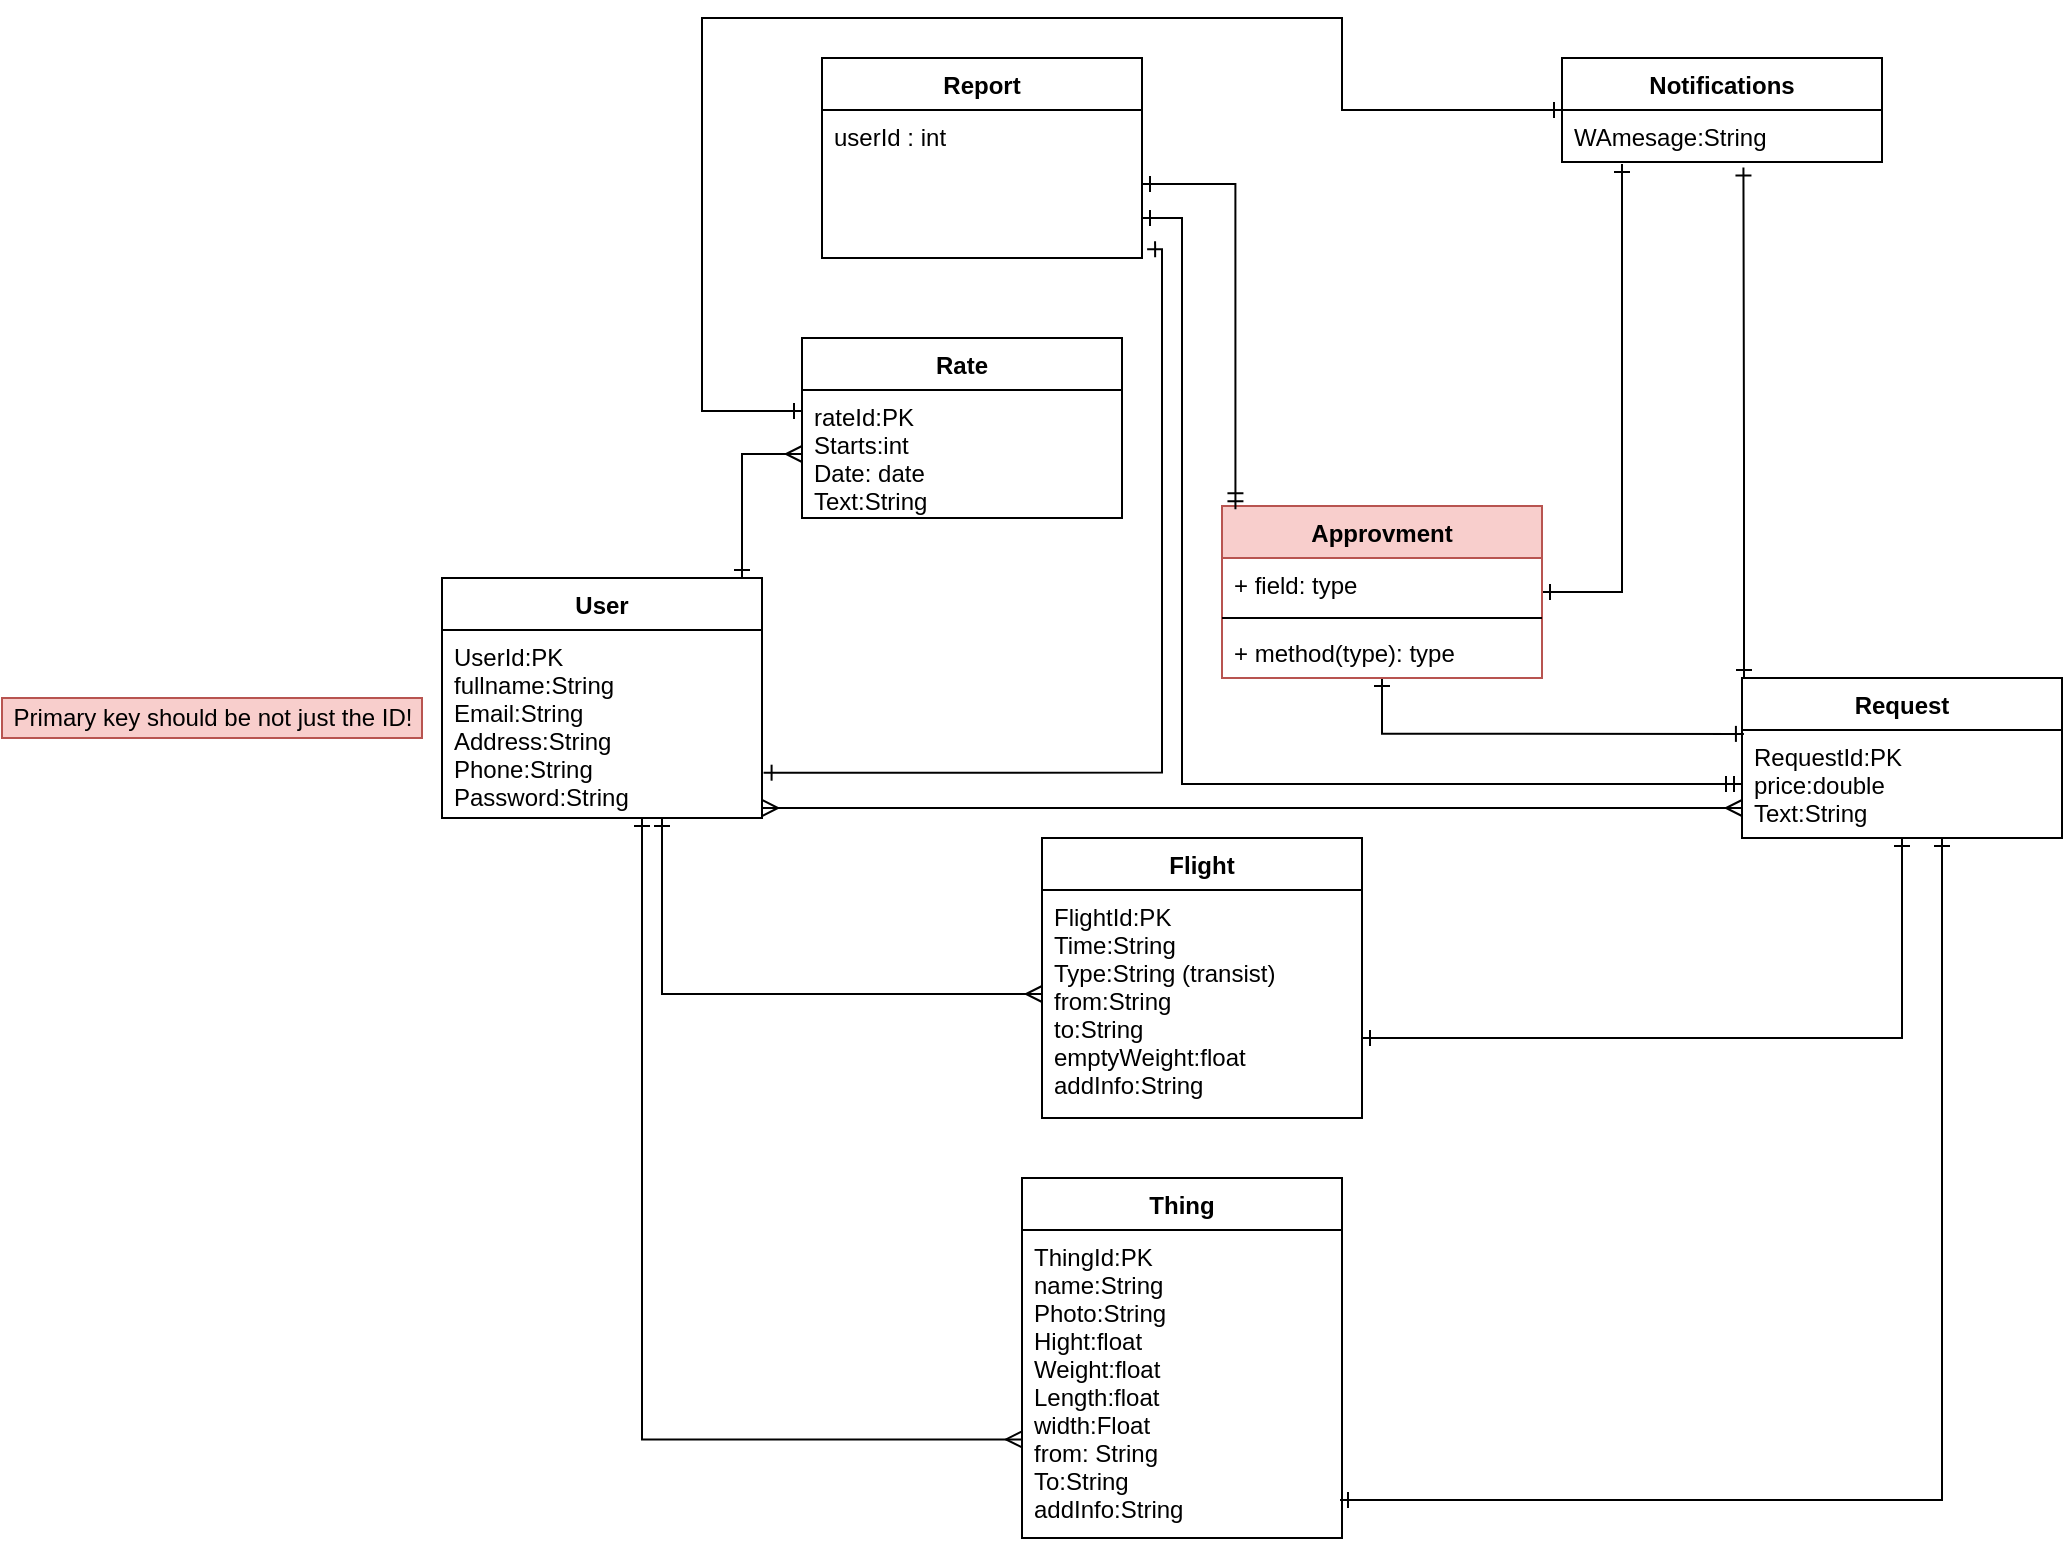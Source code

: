 <mxfile version="14.5.1" type="device"><diagram id="ZjDeFlJOAD9HGxatvLKW" name="Page-1"><mxGraphModel dx="3220" dy="2452" grid="1" gridSize="10" guides="1" tooltips="1" connect="1" arrows="1" fold="1" page="1" pageScale="1" pageWidth="850" pageHeight="1100" math="0" shadow="0"><root><mxCell id="0"/><mxCell id="1" parent="0"/><mxCell id="Koe4_yUoYyO7OFrHba7y-33" style="edgeStyle=orthogonalEdgeStyle;rounded=0;orthogonalLoop=1;jettySize=auto;html=1;entryX=0;entryY=0.68;entryDx=0;entryDy=0;entryPerimeter=0;startArrow=ERone;startFill=0;endArrow=ERmany;endFill=0;" edge="1" parent="1" source="Koe4_yUoYyO7OFrHba7y-1" target="Koe4_yUoYyO7OFrHba7y-6"><mxGeometry relative="1" as="geometry"><Array as="points"><mxPoint x="160" y="631"/></Array></mxGeometry></mxCell><mxCell id="Koe4_yUoYyO7OFrHba7y-1" value="User" style="swimlane;fontStyle=1;align=center;verticalAlign=top;childLayout=stackLayout;horizontal=1;startSize=26;horizontalStack=0;resizeParent=1;resizeParentMax=0;resizeLast=0;collapsible=1;marginBottom=0;" vertex="1" parent="1"><mxGeometry x="60" y="200" width="160" height="120" as="geometry"/></mxCell><mxCell id="Koe4_yUoYyO7OFrHba7y-2" value="UserId:PK&#10;fullname:String&#10;Email:String&#10;Address:String&#10;Phone:String&#10;Password:String" style="text;strokeColor=none;fillColor=none;align=left;verticalAlign=top;spacingLeft=4;spacingRight=4;overflow=hidden;rotatable=0;points=[[0,0.5],[1,0.5]];portConstraint=eastwest;" vertex="1" parent="Koe4_yUoYyO7OFrHba7y-1"><mxGeometry y="26" width="160" height="94" as="geometry"/></mxCell><mxCell id="Koe4_yUoYyO7OFrHba7y-5" value="Thing" style="swimlane;fontStyle=1;align=center;verticalAlign=top;childLayout=stackLayout;horizontal=1;startSize=26;horizontalStack=0;resizeParent=1;resizeParentMax=0;resizeLast=0;collapsible=1;marginBottom=0;" vertex="1" parent="1"><mxGeometry x="350" y="500" width="160" height="180" as="geometry"/></mxCell><mxCell id="Koe4_yUoYyO7OFrHba7y-6" value="ThingId:PK&#10;name:String&#10;Photo:String&#10;Hight:float&#10;Weight:float&#10;Length:float&#10;width:Float&#10;from: String&#10;To:String&#10;addInfo:String" style="text;strokeColor=none;fillColor=none;align=left;verticalAlign=top;spacingLeft=4;spacingRight=4;overflow=hidden;rotatable=0;points=[[0,0.5],[1,0.5]];portConstraint=eastwest;" vertex="1" parent="Koe4_yUoYyO7OFrHba7y-5"><mxGeometry y="26" width="160" height="154" as="geometry"/></mxCell><mxCell id="Koe4_yUoYyO7OFrHba7y-9" value="Flight" style="swimlane;fontStyle=1;align=center;verticalAlign=top;childLayout=stackLayout;horizontal=1;startSize=26;horizontalStack=0;resizeParent=1;resizeParentMax=0;resizeLast=0;collapsible=1;marginBottom=0;" vertex="1" parent="1"><mxGeometry x="360" y="330" width="160" height="140" as="geometry"/></mxCell><mxCell id="Koe4_yUoYyO7OFrHba7y-10" value="FlightId:PK&#10;Time:String&#10;Type:String (transist)&#10;from:String&#10;to:String&#10;emptyWeight:float&#10;addInfo:String" style="text;strokeColor=none;fillColor=none;align=left;verticalAlign=top;spacingLeft=4;spacingRight=4;overflow=hidden;rotatable=0;points=[[0,0.5],[1,0.5]];portConstraint=eastwest;" vertex="1" parent="Koe4_yUoYyO7OFrHba7y-9"><mxGeometry y="26" width="160" height="114" as="geometry"/></mxCell><mxCell id="Koe4_yUoYyO7OFrHba7y-30" style="edgeStyle=orthogonalEdgeStyle;rounded=0;orthogonalLoop=1;jettySize=auto;html=1;startArrow=ERone;startFill=0;endArrow=ERone;endFill=0;" edge="1" parent="1" source="Koe4_yUoYyO7OFrHba7y-13"><mxGeometry relative="1" as="geometry"><mxPoint x="509" y="661" as="targetPoint"/><Array as="points"><mxPoint x="810" y="661"/></Array></mxGeometry></mxCell><mxCell id="Koe4_yUoYyO7OFrHba7y-39" style="edgeStyle=orthogonalEdgeStyle;rounded=0;orthogonalLoop=1;jettySize=auto;html=1;entryX=0.567;entryY=1.107;entryDx=0;entryDy=0;entryPerimeter=0;startArrow=ERone;startFill=0;endArrow=ERone;endFill=0;" edge="1" parent="1" source="Koe4_yUoYyO7OFrHba7y-13" target="Koe4_yUoYyO7OFrHba7y-35"><mxGeometry relative="1" as="geometry"><Array as="points"><mxPoint x="711" y="140"/><mxPoint x="711" y="140"/></Array></mxGeometry></mxCell><mxCell id="Koe4_yUoYyO7OFrHba7y-13" value="Request" style="swimlane;fontStyle=1;align=center;verticalAlign=top;childLayout=stackLayout;horizontal=1;startSize=26;horizontalStack=0;resizeParent=1;resizeParentMax=0;resizeLast=0;collapsible=1;marginBottom=0;" vertex="1" parent="1"><mxGeometry x="710" y="250" width="160" height="80" as="geometry"/></mxCell><mxCell id="Koe4_yUoYyO7OFrHba7y-14" value="RequestId:PK&#10;price:double&#10;Text:String" style="text;strokeColor=none;fillColor=none;align=left;verticalAlign=top;spacingLeft=4;spacingRight=4;overflow=hidden;rotatable=0;points=[[0,0.5],[1,0.5]];portConstraint=eastwest;" vertex="1" parent="Koe4_yUoYyO7OFrHba7y-13"><mxGeometry y="26" width="160" height="54" as="geometry"/></mxCell><mxCell id="Koe4_yUoYyO7OFrHba7y-18" style="edgeStyle=orthogonalEdgeStyle;rounded=0;orthogonalLoop=1;jettySize=auto;html=1;startArrow=ERmany;startFill=0;endArrow=ERone;endFill=0;" edge="1" parent="1" target="Koe4_yUoYyO7OFrHba7y-2"><mxGeometry relative="1" as="geometry"><mxPoint x="360" y="408" as="sourcePoint"/><Array as="points"><mxPoint x="170" y="408"/></Array></mxGeometry></mxCell><mxCell id="Koe4_yUoYyO7OFrHba7y-19" style="edgeStyle=orthogonalEdgeStyle;rounded=0;orthogonalLoop=1;jettySize=auto;html=1;startArrow=ERmany;startFill=0;endArrow=ERmany;endFill=0;" edge="1" parent="1" source="Koe4_yUoYyO7OFrHba7y-2"><mxGeometry relative="1" as="geometry"><mxPoint x="710" y="315" as="targetPoint"/><Array as="points"><mxPoint x="260" y="315"/><mxPoint x="260" y="315"/></Array></mxGeometry></mxCell><mxCell id="Koe4_yUoYyO7OFrHba7y-25" value="Rate" style="swimlane;fontStyle=1;align=center;verticalAlign=top;childLayout=stackLayout;horizontal=1;startSize=26;horizontalStack=0;resizeParent=1;resizeParentMax=0;resizeLast=0;collapsible=1;marginBottom=0;" vertex="1" parent="1"><mxGeometry x="240" y="80" width="160" height="90" as="geometry"/></mxCell><mxCell id="Koe4_yUoYyO7OFrHba7y-26" value="rateId:PK&#10;Starts:int&#10;Date: date&#10;Text:String" style="text;strokeColor=none;fillColor=none;align=left;verticalAlign=top;spacingLeft=4;spacingRight=4;overflow=hidden;rotatable=0;points=[[0,0.5],[1,0.5]];portConstraint=eastwest;" vertex="1" parent="Koe4_yUoYyO7OFrHba7y-25"><mxGeometry y="26" width="160" height="64" as="geometry"/></mxCell><mxCell id="Koe4_yUoYyO7OFrHba7y-29" style="edgeStyle=orthogonalEdgeStyle;rounded=0;orthogonalLoop=1;jettySize=auto;html=1;startArrow=ERone;startFill=0;endArrow=ERmany;endFill=0;" edge="1" parent="1" target="Koe4_yUoYyO7OFrHba7y-26"><mxGeometry relative="1" as="geometry"><mxPoint x="210" y="200" as="sourcePoint"/><Array as="points"><mxPoint x="210" y="200"/><mxPoint x="210" y="138"/></Array></mxGeometry></mxCell><mxCell id="Koe4_yUoYyO7OFrHba7y-31" style="edgeStyle=orthogonalEdgeStyle;rounded=0;orthogonalLoop=1;jettySize=auto;html=1;startArrow=ERone;startFill=0;endArrow=ERone;endFill=0;" edge="1" parent="1" source="Koe4_yUoYyO7OFrHba7y-14"><mxGeometry relative="1" as="geometry"><mxPoint x="520" y="430" as="targetPoint"/><Array as="points"><mxPoint x="680" y="430"/><mxPoint x="520" y="430"/></Array></mxGeometry></mxCell><mxCell id="Koe4_yUoYyO7OFrHba7y-34" value="Notifications" style="swimlane;fontStyle=1;align=center;verticalAlign=top;childLayout=stackLayout;horizontal=1;startSize=26;horizontalStack=0;resizeParent=1;resizeParentMax=0;resizeLast=0;collapsible=1;marginBottom=0;" vertex="1" parent="1"><mxGeometry x="620" y="-60" width="160" height="52" as="geometry"/></mxCell><mxCell id="Koe4_yUoYyO7OFrHba7y-35" value="WAmesage:String&#10;" style="text;strokeColor=none;fillColor=none;align=left;verticalAlign=top;spacingLeft=4;spacingRight=4;overflow=hidden;rotatable=0;points=[[0,0.5],[1,0.5]];portConstraint=eastwest;" vertex="1" parent="Koe4_yUoYyO7OFrHba7y-34"><mxGeometry y="26" width="160" height="26" as="geometry"/></mxCell><mxCell id="Koe4_yUoYyO7OFrHba7y-38" style="edgeStyle=orthogonalEdgeStyle;rounded=0;orthogonalLoop=1;jettySize=auto;html=1;startArrow=ERone;startFill=0;endArrow=ERone;endFill=0;exitX=0;exitY=0.5;exitDx=0;exitDy=0;entryX=0;entryY=0.164;entryDx=0;entryDy=0;entryPerimeter=0;" edge="1" parent="1" source="Koe4_yUoYyO7OFrHba7y-34" target="Koe4_yUoYyO7OFrHba7y-26"><mxGeometry relative="1" as="geometry"><mxPoint x="531" y="-72" as="targetPoint"/><Array as="points"><mxPoint x="510" y="-34"/><mxPoint x="510" y="-80"/><mxPoint x="190" y="-80"/><mxPoint x="190" y="117"/></Array></mxGeometry></mxCell><mxCell id="Koe4_yUoYyO7OFrHba7y-40" value="Primary key should be not just the ID!" style="text;html=1;align=center;verticalAlign=middle;resizable=0;points=[];autosize=1;fillColor=#f8cecc;strokeColor=#b85450;" vertex="1" parent="1"><mxGeometry x="-160" y="260" width="210" height="20" as="geometry"/></mxCell><mxCell id="Koe4_yUoYyO7OFrHba7y-45" style="edgeStyle=orthogonalEdgeStyle;rounded=0;orthogonalLoop=1;jettySize=auto;html=1;entryX=0.006;entryY=0.036;entryDx=0;entryDy=0;entryPerimeter=0;startArrow=ERone;startFill=0;endArrow=ERone;endFill=0;" edge="1" parent="1" source="Koe4_yUoYyO7OFrHba7y-41" target="Koe4_yUoYyO7OFrHba7y-14"><mxGeometry relative="1" as="geometry"/></mxCell><mxCell id="Koe4_yUoYyO7OFrHba7y-46" style="edgeStyle=orthogonalEdgeStyle;rounded=0;orthogonalLoop=1;jettySize=auto;html=1;startArrow=ERone;startFill=0;endArrow=ERone;endFill=0;" edge="1" parent="1" source="Koe4_yUoYyO7OFrHba7y-41"><mxGeometry relative="1" as="geometry"><mxPoint x="650" y="-7" as="targetPoint"/><Array as="points"><mxPoint x="650" y="207"/><mxPoint x="650" y="-7"/></Array></mxGeometry></mxCell><mxCell id="Koe4_yUoYyO7OFrHba7y-41" value="Approvment" style="swimlane;fontStyle=1;align=center;verticalAlign=top;childLayout=stackLayout;horizontal=1;startSize=26;horizontalStack=0;resizeParent=1;resizeParentMax=0;resizeLast=0;collapsible=1;marginBottom=0;fillColor=#f8cecc;strokeColor=#b85450;" vertex="1" parent="1"><mxGeometry x="450" y="164" width="160" height="86" as="geometry"/></mxCell><mxCell id="Koe4_yUoYyO7OFrHba7y-42" value="+ field: type" style="text;strokeColor=none;fillColor=none;align=left;verticalAlign=top;spacingLeft=4;spacingRight=4;overflow=hidden;rotatable=0;points=[[0,0.5],[1,0.5]];portConstraint=eastwest;" vertex="1" parent="Koe4_yUoYyO7OFrHba7y-41"><mxGeometry y="26" width="160" height="26" as="geometry"/></mxCell><mxCell id="Koe4_yUoYyO7OFrHba7y-43" value="" style="line;strokeWidth=1;fillColor=none;align=left;verticalAlign=middle;spacingTop=-1;spacingLeft=3;spacingRight=3;rotatable=0;labelPosition=right;points=[];portConstraint=eastwest;" vertex="1" parent="Koe4_yUoYyO7OFrHba7y-41"><mxGeometry y="52" width="160" height="8" as="geometry"/></mxCell><mxCell id="Koe4_yUoYyO7OFrHba7y-44" value="+ method(type): type" style="text;strokeColor=none;fillColor=none;align=left;verticalAlign=top;spacingLeft=4;spacingRight=4;overflow=hidden;rotatable=0;points=[[0,0.5],[1,0.5]];portConstraint=eastwest;" vertex="1" parent="Koe4_yUoYyO7OFrHba7y-41"><mxGeometry y="60" width="160" height="26" as="geometry"/></mxCell><mxCell id="Koe4_yUoYyO7OFrHba7y-52" value="Report" style="swimlane;fontStyle=1;align=center;verticalAlign=top;childLayout=stackLayout;horizontal=1;startSize=26;horizontalStack=0;resizeParent=1;resizeParentMax=0;resizeLast=0;collapsible=1;marginBottom=0;" vertex="1" parent="1"><mxGeometry x="250" y="-60" width="160" height="100" as="geometry"/></mxCell><mxCell id="Koe4_yUoYyO7OFrHba7y-53" value="userId : int&#10;" style="text;strokeColor=none;fillColor=none;align=left;verticalAlign=top;spacingLeft=4;spacingRight=4;overflow=hidden;rotatable=0;points=[[0,0.5],[1,0.5]];portConstraint=eastwest;" vertex="1" parent="Koe4_yUoYyO7OFrHba7y-52"><mxGeometry y="26" width="160" height="74" as="geometry"/></mxCell><mxCell id="Koe4_yUoYyO7OFrHba7y-57" style="edgeStyle=orthogonalEdgeStyle;rounded=0;orthogonalLoop=1;jettySize=auto;html=1;entryX=0.042;entryY=0.019;entryDx=0;entryDy=0;entryPerimeter=0;startArrow=ERone;startFill=0;endArrow=ERmandOne;endFill=0;" edge="1" parent="1" source="Koe4_yUoYyO7OFrHba7y-53" target="Koe4_yUoYyO7OFrHba7y-41"><mxGeometry relative="1" as="geometry"/></mxCell><mxCell id="Koe4_yUoYyO7OFrHba7y-58" style="edgeStyle=orthogonalEdgeStyle;rounded=0;orthogonalLoop=1;jettySize=auto;html=1;entryX=0;entryY=0.5;entryDx=0;entryDy=0;startArrow=ERone;startFill=0;endArrow=ERmandOne;endFill=0;" edge="1" parent="1" source="Koe4_yUoYyO7OFrHba7y-53" target="Koe4_yUoYyO7OFrHba7y-14"><mxGeometry relative="1" as="geometry"><Array as="points"><mxPoint x="430" y="20"/><mxPoint x="430" y="303"/></Array></mxGeometry></mxCell><mxCell id="Koe4_yUoYyO7OFrHba7y-59" style="edgeStyle=orthogonalEdgeStyle;rounded=0;orthogonalLoop=1;jettySize=auto;html=1;entryX=1.005;entryY=0.759;entryDx=0;entryDy=0;entryPerimeter=0;startArrow=ERone;startFill=0;endArrow=ERone;endFill=0;exitX=1.016;exitY=0.941;exitDx=0;exitDy=0;exitPerimeter=0;" edge="1" parent="1" source="Koe4_yUoYyO7OFrHba7y-53" target="Koe4_yUoYyO7OFrHba7y-2"><mxGeometry relative="1" as="geometry"><Array as="points"><mxPoint x="420" y="36"/><mxPoint x="420" y="297"/></Array></mxGeometry></mxCell></root></mxGraphModel></diagram></mxfile>